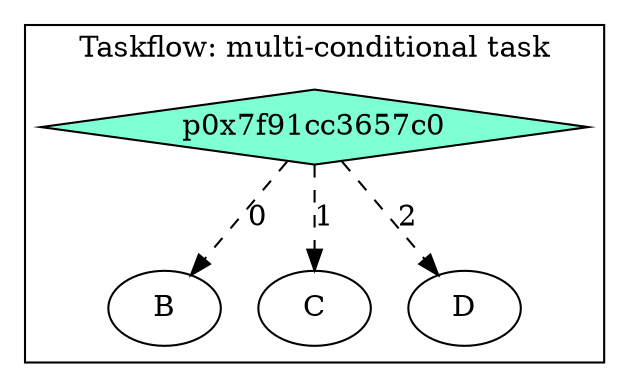 digraph Taskflow {
subgraph cluster_p0x7ff7b94cf2a8 {
label="Taskflow: multi-conditional task";
p0x7f91cc3657c0[label="p0x7f91cc3657c0" shape=diamond color=black fillcolor=aquamarine style=filled];
p0x7f91cc3657c0 -> p0x7f91cc3658d0 [style=dashed label="0"];
p0x7f91cc3657c0 -> p0x7f91cc3656b0 [style=dashed label="1"];
p0x7f91cc3657c0 -> p0x7f91cc3659e0 [style=dashed label="2"];
p0x7f91cc3658d0[label="B" ];
p0x7f91cc3656b0[label="C" ];
p0x7f91cc3659e0[label="D" ];
}
}
